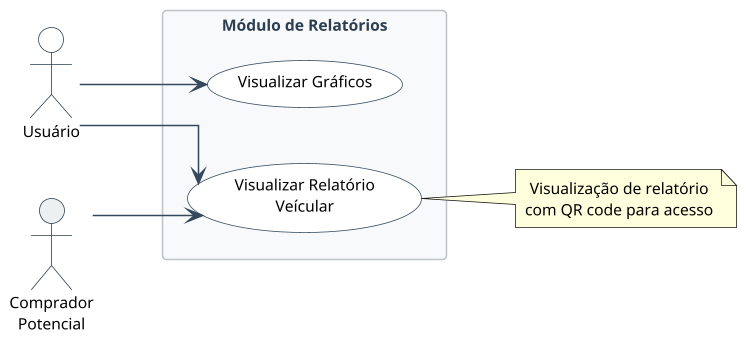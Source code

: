 @startuml dash_module

left to right direction

skinparam {
    usecaseFontSize 12
    usecaseFontName "Segoe UI"
    usecaseBackgroundColor #FFFFFF
    usecaseBorderColor #34495E
    actorBackgroundColor #FFFFFF
    actorBorderColor #2C3E50
    actorFontName "Segoe UI"
    actorFontSize 12
    arrowColor #34495E
    rectangleBackgroundColor #F8F9FA
    rectangleBorderColor #BDC3C7
    rectangleFontColor #2C3E50
    rectangleFontName "Segoe UI"
    rectangleFontSize 13
    defaultTextAlignment center
    wrapWidth 200
    dpi 150
    shadowing false
    linetype ortho
    defaultFontName "Segoe UI"
    defaultFontSize 10
}

actor "Usuário" as User #FFFFFF
actor "Comprador\nPotencial" as Buyer #ECF0F1


rectangle "Módulo de Relatórios" #F8F9FA {
    (Visualizar Gráficos) as UC14
    (Visualizar Relatório\nVeícular) as UC19
}

User --> UC14
Buyer --> UC19
User --> UC19


note right of UC19 : Visualização de relatório\ncom QR code para acesso

@enduml